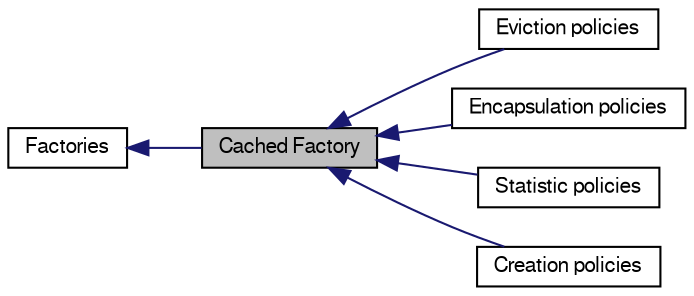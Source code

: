 digraph structs
{
  bgcolor="transparent";
  edge [fontname="FreeSans",fontsize="10",labelfontname="FreeSans",labelfontsize="10"];
  node [fontname="FreeSans",fontsize="10",shape=record];
  rankdir=LR;
  Node0 [label="Cached Factory",height=0.2,width=0.4,color="black", fillcolor="grey75", style="filled" fontcolor="black"];
  Node4 [label="Eviction policies",height=0.2,width=0.4,color="black",URL="$a00203.html",tooltip="Gathers informations about the stored objects and choose a candidate for eviction..."];
  Node2 [label="Encapsulation policies",height=0.2,width=0.4,color="black",URL="$a00201.html",tooltip="Defines how the object is returned to the client."];
  Node1 [label="Factories",height=0.2,width=0.4,color="black",URL="$a00198.html"];
  Node5 [label="Statistic policies",height=0.2,width=0.4,color="black",URL="$a00204.html",tooltip="Gathers information about the cache."];
  Node3 [label="Creation policies",height=0.2,width=0.4,color="black",URL="$a00202.html",tooltip="Defines a way to limit the creation operation."];
  Node1->Node0 [shape=plaintext, color="midnightblue", dir="back", style="solid"];
  Node0->Node2 [shape=plaintext, color="midnightblue", dir="back", style="solid"];
  Node0->Node3 [shape=plaintext, color="midnightblue", dir="back", style="solid"];
  Node0->Node4 [shape=plaintext, color="midnightblue", dir="back", style="solid"];
  Node0->Node5 [shape=plaintext, color="midnightblue", dir="back", style="solid"];
}
